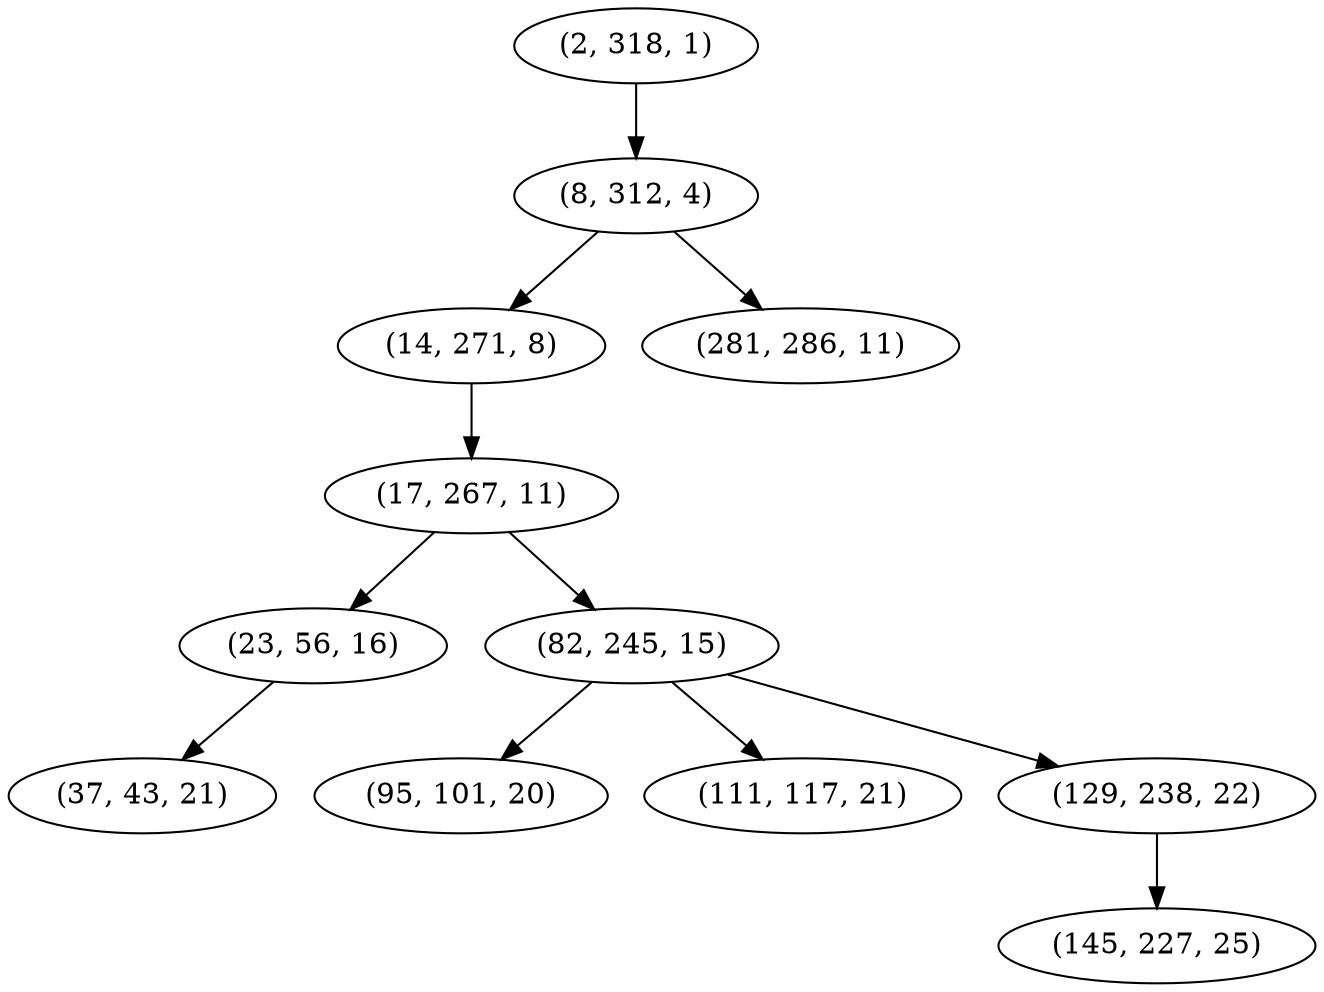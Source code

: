 digraph tree {
    "(2, 318, 1)";
    "(8, 312, 4)";
    "(14, 271, 8)";
    "(17, 267, 11)";
    "(23, 56, 16)";
    "(37, 43, 21)";
    "(82, 245, 15)";
    "(95, 101, 20)";
    "(111, 117, 21)";
    "(129, 238, 22)";
    "(145, 227, 25)";
    "(281, 286, 11)";
    "(2, 318, 1)" -> "(8, 312, 4)";
    "(8, 312, 4)" -> "(14, 271, 8)";
    "(8, 312, 4)" -> "(281, 286, 11)";
    "(14, 271, 8)" -> "(17, 267, 11)";
    "(17, 267, 11)" -> "(23, 56, 16)";
    "(17, 267, 11)" -> "(82, 245, 15)";
    "(23, 56, 16)" -> "(37, 43, 21)";
    "(82, 245, 15)" -> "(95, 101, 20)";
    "(82, 245, 15)" -> "(111, 117, 21)";
    "(82, 245, 15)" -> "(129, 238, 22)";
    "(129, 238, 22)" -> "(145, 227, 25)";
}
